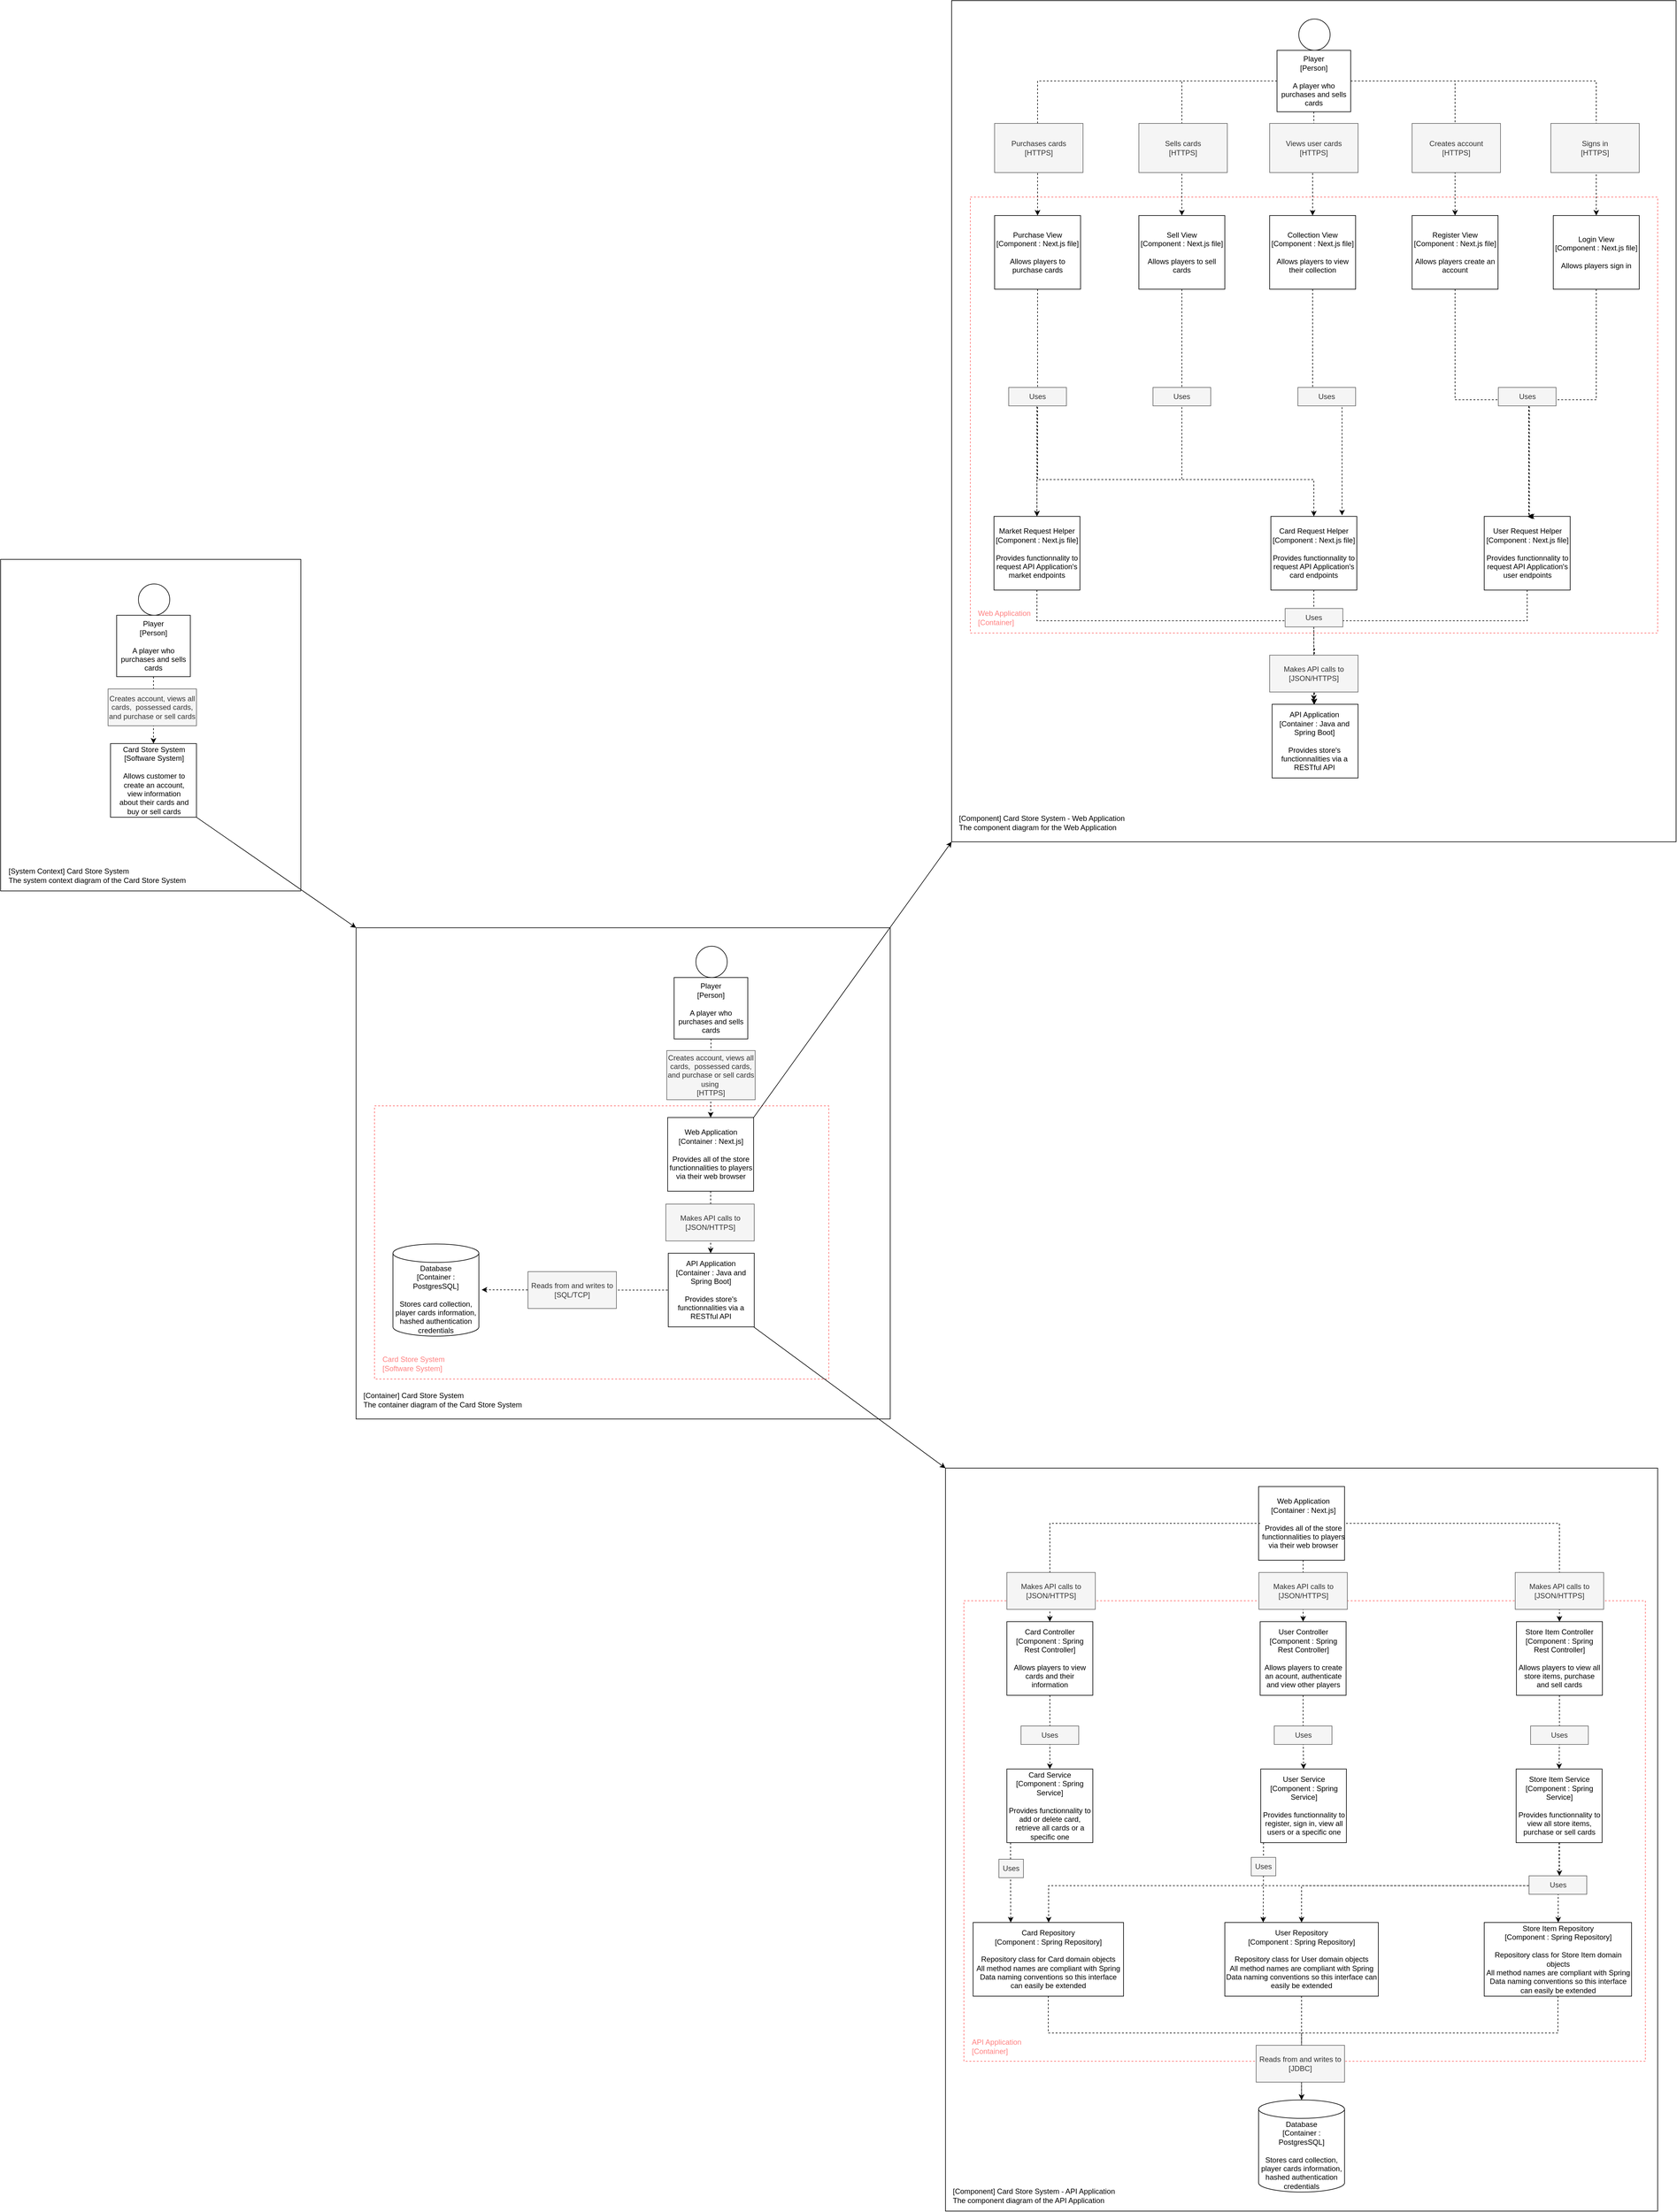 <mxfile version="24.4.8" type="device">
  <diagram name="Page-1" id="S4BePfmB1y045cD9m4js">
    <mxGraphModel dx="2049" dy="4106" grid="1" gridSize="10" guides="1" tooltips="1" connect="1" arrows="1" fold="1" page="1" pageScale="1" pageWidth="3000" pageHeight="3000" math="0" shadow="0">
      <root>
        <mxCell id="0" />
        <mxCell id="1" parent="0" />
        <mxCell id="pSPQVaGW6Lw5AcyymQ0v-27" value="" style="rounded=0;whiteSpace=wrap;html=1;movable=1;resizable=1;rotatable=1;deletable=1;editable=1;locked=0;connectable=1;" vertex="1" parent="1">
          <mxGeometry x="800" y="800" width="870" height="800" as="geometry" />
        </mxCell>
        <mxCell id="pSPQVaGW6Lw5AcyymQ0v-50" value="" style="rounded=0;whiteSpace=wrap;html=1;dashed=1;strokeColor=#FF6666;movable=1;resizable=1;rotatable=1;deletable=1;editable=1;locked=0;connectable=1;" vertex="1" parent="1">
          <mxGeometry x="830" y="1090" width="740" height="445" as="geometry" />
        </mxCell>
        <mxCell id="pSPQVaGW6Lw5AcyymQ0v-26" value="" style="rounded=0;whiteSpace=wrap;html=1;" vertex="1" parent="1">
          <mxGeometry x="221" y="200" width="489" height="540" as="geometry" />
        </mxCell>
        <mxCell id="pSPQVaGW6Lw5AcyymQ0v-8" value="&lt;div&gt;[System Context] Card Store System&lt;/div&gt;&lt;div&gt;The system context diagram of the Card Store System&lt;br&gt;&lt;/div&gt;" style="text;strokeColor=none;align=left;fillColor=none;html=1;verticalAlign=middle;whiteSpace=wrap;rounded=0;" vertex="1" parent="1">
          <mxGeometry x="231.5" y="700" width="349" height="30" as="geometry" />
        </mxCell>
        <mxCell id="pSPQVaGW6Lw5AcyymQ0v-20" style="edgeStyle=orthogonalEdgeStyle;rounded=0;orthogonalLoop=1;jettySize=auto;html=1;entryX=0.5;entryY=0;entryDx=0;entryDy=0;strokeColor=default;dashed=1;" edge="1" parent="1" source="pSPQVaGW6Lw5AcyymQ0v-13" target="pSPQVaGW6Lw5AcyymQ0v-17">
          <mxGeometry relative="1" as="geometry" />
        </mxCell>
        <mxCell id="pSPQVaGW6Lw5AcyymQ0v-13" value="" style="rounded=0;whiteSpace=wrap;html=1;" vertex="1" parent="1">
          <mxGeometry x="410" y="291" width="120" height="100" as="geometry" />
        </mxCell>
        <mxCell id="pSPQVaGW6Lw5AcyymQ0v-14" value="" style="ellipse;whiteSpace=wrap;html=1;aspect=fixed;" vertex="1" parent="1">
          <mxGeometry x="445.5" y="240" width="51" height="51" as="geometry" />
        </mxCell>
        <mxCell id="pSPQVaGW6Lw5AcyymQ0v-15" value="&lt;div&gt;Player&lt;/div&gt;&lt;div&gt;[Person]&lt;/div&gt;&lt;div&gt;&lt;br&gt;&lt;/div&gt;&lt;div&gt;A player who purchases and sells cards&lt;br&gt;&lt;/div&gt;" style="text;strokeColor=none;align=center;fillColor=none;html=1;verticalAlign=middle;whiteSpace=wrap;rounded=0;" vertex="1" parent="1">
          <mxGeometry x="410" y="326" width="120" height="30" as="geometry" />
        </mxCell>
        <mxCell id="pSPQVaGW6Lw5AcyymQ0v-17" value="" style="rounded=0;whiteSpace=wrap;html=1;" vertex="1" parent="1">
          <mxGeometry x="400" y="500" width="140" height="120" as="geometry" />
        </mxCell>
        <mxCell id="pSPQVaGW6Lw5AcyymQ0v-18" value="&lt;div&gt;Card Store System&lt;br&gt;&lt;/div&gt;&lt;div&gt;[Software System]&lt;/div&gt;&lt;div&gt;&lt;br&gt;&lt;/div&gt;&lt;div&gt;Allows customer to create an account, view information about their cards and buy or sell cards&lt;br&gt;&lt;/div&gt;" style="text;strokeColor=none;align=center;fillColor=none;html=1;verticalAlign=middle;whiteSpace=wrap;rounded=0;" vertex="1" parent="1">
          <mxGeometry x="411" y="545" width="120" height="30" as="geometry" />
        </mxCell>
        <mxCell id="pSPQVaGW6Lw5AcyymQ0v-21" value="Creates account, views all cards,&amp;nbsp; possessed cards, and purchase or sell cards" style="text;html=1;align=center;verticalAlign=middle;whiteSpace=wrap;rounded=0;fillColor=#f5f5f5;fontColor=#333333;strokeColor=#666666;" vertex="1" parent="1">
          <mxGeometry x="396" y="411" width="144" height="60" as="geometry" />
        </mxCell>
        <mxCell id="pSPQVaGW6Lw5AcyymQ0v-28" value="&lt;div&gt;[Container] Card Store System&lt;br&gt;&lt;/div&gt;&lt;div&gt;The container diagram of the Card Store System&lt;br&gt;&lt;/div&gt;" style="text;strokeColor=none;align=left;fillColor=none;html=1;verticalAlign=middle;whiteSpace=wrap;rounded=0;" vertex="1" parent="1">
          <mxGeometry x="810" y="1554" width="349" height="30" as="geometry" />
        </mxCell>
        <mxCell id="pSPQVaGW6Lw5AcyymQ0v-52" style="edgeStyle=orthogonalEdgeStyle;rounded=0;orthogonalLoop=1;jettySize=auto;html=1;entryX=0.5;entryY=0;entryDx=0;entryDy=0;dashed=1;" edge="1" parent="1" source="pSPQVaGW6Lw5AcyymQ0v-30" target="pSPQVaGW6Lw5AcyymQ0v-40">
          <mxGeometry relative="1" as="geometry" />
        </mxCell>
        <mxCell id="pSPQVaGW6Lw5AcyymQ0v-30" value="" style="rounded=0;whiteSpace=wrap;html=1;" vertex="1" parent="1">
          <mxGeometry x="1318" y="881" width="120" height="100" as="geometry" />
        </mxCell>
        <mxCell id="pSPQVaGW6Lw5AcyymQ0v-31" value="" style="ellipse;whiteSpace=wrap;html=1;aspect=fixed;" vertex="1" parent="1">
          <mxGeometry x="1353.5" y="830" width="51" height="51" as="geometry" />
        </mxCell>
        <mxCell id="pSPQVaGW6Lw5AcyymQ0v-32" value="&lt;div&gt;Player&lt;/div&gt;&lt;div&gt;[Person]&lt;/div&gt;&lt;div&gt;&lt;br&gt;&lt;/div&gt;&lt;div&gt;A player who purchases and sells cards&lt;br&gt;&lt;/div&gt;" style="text;strokeColor=none;align=center;fillColor=none;html=1;verticalAlign=middle;whiteSpace=wrap;rounded=0;" vertex="1" parent="1">
          <mxGeometry x="1318" y="916" width="120" height="30" as="geometry" />
        </mxCell>
        <mxCell id="pSPQVaGW6Lw5AcyymQ0v-36" value="" style="endArrow=classic;html=1;rounded=0;exitX=1;exitY=1;exitDx=0;exitDy=0;entryX=0;entryY=0;entryDx=0;entryDy=0;" edge="1" parent="1" source="pSPQVaGW6Lw5AcyymQ0v-17" target="pSPQVaGW6Lw5AcyymQ0v-27">
          <mxGeometry width="50" height="50" relative="1" as="geometry">
            <mxPoint x="1020" y="810" as="sourcePoint" />
            <mxPoint x="1030" y="740" as="targetPoint" />
          </mxGeometry>
        </mxCell>
        <mxCell id="pSPQVaGW6Lw5AcyymQ0v-39" value="" style="rounded=0;whiteSpace=wrap;html=1;" vertex="1" parent="1">
          <mxGeometry x="1307.5" y="1109" width="140" height="120" as="geometry" />
        </mxCell>
        <mxCell id="pSPQVaGW6Lw5AcyymQ0v-54" style="edgeStyle=orthogonalEdgeStyle;rounded=0;orthogonalLoop=1;jettySize=auto;html=1;dashed=1;" edge="1" parent="1" source="pSPQVaGW6Lw5AcyymQ0v-40" target="pSPQVaGW6Lw5AcyymQ0v-42">
          <mxGeometry relative="1" as="geometry" />
        </mxCell>
        <mxCell id="pSPQVaGW6Lw5AcyymQ0v-40" value="&lt;div&gt;Web Application&lt;br&gt;&lt;/div&gt;&lt;div&gt;[Container : Next.js]&lt;/div&gt;&lt;div&gt;&lt;br&gt;&lt;/div&gt;&lt;div&gt;Provides all of the store functionnalities to players via their web browser&lt;br&gt;&lt;/div&gt;" style="text;strokeColor=none;align=center;fillColor=none;html=1;verticalAlign=middle;whiteSpace=wrap;rounded=0;" vertex="1" parent="1">
          <mxGeometry x="1307.5" y="1109" width="140" height="120" as="geometry" />
        </mxCell>
        <mxCell id="pSPQVaGW6Lw5AcyymQ0v-41" value="" style="rounded=0;whiteSpace=wrap;html=1;" vertex="1" parent="1">
          <mxGeometry x="1308.5" y="1330" width="140" height="120" as="geometry" />
        </mxCell>
        <mxCell id="pSPQVaGW6Lw5AcyymQ0v-42" value="&lt;div&gt;API Application&lt;br&gt;&lt;/div&gt;&lt;div&gt;[Container : Java and Spring Boot]&lt;/div&gt;&lt;div&gt;&lt;br&gt;&lt;/div&gt;&lt;div&gt;Provides store&#39;s functionnalities via a RESTful API&lt;/div&gt;" style="text;strokeColor=none;align=center;fillColor=none;html=1;verticalAlign=middle;whiteSpace=wrap;rounded=0;" vertex="1" parent="1">
          <mxGeometry x="1307.5" y="1330" width="140" height="120" as="geometry" />
        </mxCell>
        <mxCell id="pSPQVaGW6Lw5AcyymQ0v-45" value="" style="shape=cylinder3;whiteSpace=wrap;html=1;boundedLbl=1;backgroundOutline=1;size=15;" vertex="1" parent="1">
          <mxGeometry x="860" y="1315" width="140" height="150" as="geometry" />
        </mxCell>
        <mxCell id="pSPQVaGW6Lw5AcyymQ0v-49" value="&lt;div&gt;Database&lt;br&gt;&lt;/div&gt;&lt;div&gt;[Container : PostgresSQL]&lt;/div&gt;&lt;div&gt;&lt;br&gt;&lt;/div&gt;&lt;div&gt;Stores card collection, player cards information, hashed authentication credentials&lt;br&gt;&lt;/div&gt;" style="text;strokeColor=none;align=center;fillColor=none;html=1;verticalAlign=middle;whiteSpace=wrap;rounded=0;" vertex="1" parent="1">
          <mxGeometry x="860" y="1345" width="140" height="120" as="geometry" />
        </mxCell>
        <mxCell id="pSPQVaGW6Lw5AcyymQ0v-51" value="&lt;div align=&quot;left&quot;&gt;&lt;font color=&quot;#ff8080&quot;&gt;Card Store System&lt;/font&gt;&lt;/div&gt;&lt;div align=&quot;left&quot;&gt;&lt;font color=&quot;#ff8080&quot;&gt;[Software System] &lt;br&gt;&lt;/font&gt;&lt;/div&gt;" style="text;strokeColor=none;align=left;fillColor=none;html=1;verticalAlign=middle;whiteSpace=wrap;rounded=0;" vertex="1" parent="1">
          <mxGeometry x="840.5" y="1495" width="349" height="30" as="geometry" />
        </mxCell>
        <mxCell id="pSPQVaGW6Lw5AcyymQ0v-53" value="&lt;div&gt;Creates account, views all cards,&amp;nbsp; possessed cards, and purchase or sell cards using&amp;nbsp;&lt;/div&gt;&lt;div&gt;[HTTPS]&lt;br&gt;&lt;/div&gt;" style="text;html=1;align=center;verticalAlign=middle;whiteSpace=wrap;rounded=0;fillColor=#f5f5f5;fontColor=#333333;strokeColor=#666666;" vertex="1" parent="1">
          <mxGeometry x="1306" y="1000" width="144" height="80" as="geometry" />
        </mxCell>
        <mxCell id="pSPQVaGW6Lw5AcyymQ0v-56" value="&lt;div&gt;Makes API calls to&lt;/div&gt;&lt;div&gt;[JSON/HTTPS]&lt;br&gt;&lt;/div&gt;" style="text;html=1;align=center;verticalAlign=middle;whiteSpace=wrap;rounded=0;fillColor=#f5f5f5;fontColor=#333333;strokeColor=#666666;" vertex="1" parent="1">
          <mxGeometry x="1304.5" y="1250" width="144" height="60" as="geometry" />
        </mxCell>
        <mxCell id="pSPQVaGW6Lw5AcyymQ0v-61" style="edgeStyle=orthogonalEdgeStyle;rounded=0;orthogonalLoop=1;jettySize=auto;html=1;entryX=1.032;entryY=0.371;entryDx=0;entryDy=0;entryPerimeter=0;dashed=1;" edge="1" parent="1" source="pSPQVaGW6Lw5AcyymQ0v-42" target="pSPQVaGW6Lw5AcyymQ0v-49">
          <mxGeometry relative="1" as="geometry" />
        </mxCell>
        <mxCell id="pSPQVaGW6Lw5AcyymQ0v-57" value="&lt;div&gt;Reads from and writes to&lt;br&gt;&lt;/div&gt;&lt;div&gt;[SQL/TCP]&lt;br&gt;&lt;/div&gt;" style="text;html=1;align=center;verticalAlign=middle;whiteSpace=wrap;rounded=0;fillColor=#f5f5f5;fontColor=#333333;strokeColor=#666666;" vertex="1" parent="1">
          <mxGeometry x="1080" y="1360" width="144" height="60" as="geometry" />
        </mxCell>
        <mxCell id="pSPQVaGW6Lw5AcyymQ0v-100" value="" style="rounded=0;whiteSpace=wrap;html=1;movable=1;resizable=1;rotatable=1;deletable=1;editable=1;locked=0;connectable=1;" vertex="1" parent="1">
          <mxGeometry x="1760" y="1680" width="1160" height="1210" as="geometry" />
        </mxCell>
        <mxCell id="pSPQVaGW6Lw5AcyymQ0v-101" value="" style="rounded=0;whiteSpace=wrap;html=1;dashed=1;strokeColor=#FF6666;movable=1;resizable=1;rotatable=1;deletable=1;editable=1;locked=0;connectable=1;" vertex="1" parent="1">
          <mxGeometry x="1790" y="1896" width="1110" height="750" as="geometry" />
        </mxCell>
        <mxCell id="pSPQVaGW6Lw5AcyymQ0v-102" value="&lt;div&gt;[Component] Card Store System - API Application&lt;br&gt;&lt;/div&gt;&lt;div&gt;The component diagram of the API Application&lt;br&gt;&lt;/div&gt;" style="text;strokeColor=none;align=left;fillColor=none;html=1;verticalAlign=middle;whiteSpace=wrap;rounded=0;" vertex="1" parent="1">
          <mxGeometry x="1770" y="2850" width="349" height="30" as="geometry" />
        </mxCell>
        <mxCell id="pSPQVaGW6Lw5AcyymQ0v-107" value="" style="rounded=0;whiteSpace=wrap;html=1;" vertex="1" parent="1">
          <mxGeometry x="2270" y="1710" width="140" height="120" as="geometry" />
        </mxCell>
        <mxCell id="pSPQVaGW6Lw5AcyymQ0v-157" style="edgeStyle=orthogonalEdgeStyle;rounded=0;orthogonalLoop=1;jettySize=auto;html=1;dashed=1;" edge="1" parent="1" source="pSPQVaGW6Lw5AcyymQ0v-109" target="pSPQVaGW6Lw5AcyymQ0v-147">
          <mxGeometry relative="1" as="geometry" />
        </mxCell>
        <mxCell id="pSPQVaGW6Lw5AcyymQ0v-158" style="edgeStyle=orthogonalEdgeStyle;rounded=0;orthogonalLoop=1;jettySize=auto;html=1;entryX=0.5;entryY=0;entryDx=0;entryDy=0;dashed=1;" edge="1" parent="1" source="pSPQVaGW6Lw5AcyymQ0v-109" target="pSPQVaGW6Lw5AcyymQ0v-146">
          <mxGeometry relative="1" as="geometry" />
        </mxCell>
        <mxCell id="pSPQVaGW6Lw5AcyymQ0v-159" style="edgeStyle=orthogonalEdgeStyle;rounded=0;orthogonalLoop=1;jettySize=auto;html=1;entryX=0.5;entryY=0;entryDx=0;entryDy=0;dashed=1;" edge="1" parent="1" source="pSPQVaGW6Lw5AcyymQ0v-109" target="pSPQVaGW6Lw5AcyymQ0v-143">
          <mxGeometry relative="1" as="geometry" />
        </mxCell>
        <mxCell id="pSPQVaGW6Lw5AcyymQ0v-109" value="&lt;div&gt;Web Application&lt;br&gt;&lt;/div&gt;&lt;div&gt;[Container : Next.js]&lt;/div&gt;&lt;div&gt;&lt;br&gt;&lt;/div&gt;&lt;div&gt;Provides all of the store functionnalities to players via their web browser&lt;br&gt;&lt;/div&gt;" style="text;strokeColor=none;align=center;fillColor=none;html=1;verticalAlign=middle;whiteSpace=wrap;rounded=0;" vertex="1" parent="1">
          <mxGeometry x="2272.5" y="1710" width="140" height="120" as="geometry" />
        </mxCell>
        <mxCell id="pSPQVaGW6Lw5AcyymQ0v-112" value="" style="shape=cylinder3;whiteSpace=wrap;html=1;boundedLbl=1;backgroundOutline=1;size=15;" vertex="1" parent="1">
          <mxGeometry x="2270" y="2709" width="140" height="150" as="geometry" />
        </mxCell>
        <mxCell id="pSPQVaGW6Lw5AcyymQ0v-113" value="&lt;div&gt;Database&lt;br&gt;&lt;/div&gt;&lt;div&gt;[Container : PostgresSQL]&lt;/div&gt;&lt;div&gt;&lt;br&gt;&lt;/div&gt;&lt;div&gt;Stores card collection, player cards information, hashed authentication credentials&lt;br&gt;&lt;/div&gt;" style="text;strokeColor=none;align=center;fillColor=none;html=1;verticalAlign=middle;whiteSpace=wrap;rounded=0;" vertex="1" parent="1">
          <mxGeometry x="2270" y="2739" width="140" height="120" as="geometry" />
        </mxCell>
        <mxCell id="pSPQVaGW6Lw5AcyymQ0v-114" value="&lt;div align=&quot;left&quot;&gt;&lt;font color=&quot;#ff8080&quot;&gt;API Application&lt;br&gt;&lt;/font&gt;&lt;/div&gt;&lt;div align=&quot;left&quot;&gt;&lt;font color=&quot;#ff8080&quot;&gt;[Container] &lt;br&gt;&lt;/font&gt;&lt;/div&gt;" style="text;strokeColor=none;align=left;fillColor=none;html=1;verticalAlign=middle;whiteSpace=wrap;rounded=0;" vertex="1" parent="1">
          <mxGeometry x="1800.5" y="2607" width="349" height="30" as="geometry" />
        </mxCell>
        <mxCell id="pSPQVaGW6Lw5AcyymQ0v-116" value="&lt;div&gt;Makes API calls to&lt;/div&gt;&lt;div&gt;[JSON/HTTPS]&lt;br&gt;&lt;/div&gt;" style="text;html=1;align=center;verticalAlign=middle;whiteSpace=wrap;rounded=0;fillColor=#f5f5f5;fontColor=#333333;strokeColor=#666666;" vertex="1" parent="1">
          <mxGeometry x="2688" y="1850" width="144" height="60" as="geometry" />
        </mxCell>
        <mxCell id="pSPQVaGW6Lw5AcyymQ0v-120" value="" style="endArrow=classic;html=1;rounded=0;entryX=0;entryY=0;entryDx=0;entryDy=0;exitX=1;exitY=1;exitDx=0;exitDy=0;" edge="1" parent="1" source="pSPQVaGW6Lw5AcyymQ0v-42" target="pSPQVaGW6Lw5AcyymQ0v-100">
          <mxGeometry width="50" height="50" relative="1" as="geometry">
            <mxPoint x="2210" y="1680" as="sourcePoint" />
            <mxPoint x="2260" y="1630" as="targetPoint" />
          </mxGeometry>
        </mxCell>
        <mxCell id="pSPQVaGW6Lw5AcyymQ0v-121" value="" style="rounded=0;whiteSpace=wrap;html=1;movable=0;resizable=0;rotatable=0;deletable=0;editable=0;locked=1;connectable=0;" vertex="1" parent="1">
          <mxGeometry x="1770" y="-710" width="1180" height="1370" as="geometry" />
        </mxCell>
        <mxCell id="pSPQVaGW6Lw5AcyymQ0v-122" value="" style="rounded=0;whiteSpace=wrap;html=1;dashed=1;strokeColor=#FF6666;movable=1;resizable=1;rotatable=1;deletable=1;editable=1;locked=0;connectable=1;" vertex="1" parent="1">
          <mxGeometry x="1800.5" y="-390" width="1119.5" height="710" as="geometry" />
        </mxCell>
        <mxCell id="pSPQVaGW6Lw5AcyymQ0v-123" value="&lt;div&gt;[Component] Card Store System - Web Application&lt;br&gt;&lt;/div&gt;&lt;div&gt;The component diagram for the Web Application&lt;br&gt;&lt;/div&gt;" style="text;strokeColor=none;align=left;fillColor=none;html=1;verticalAlign=middle;whiteSpace=wrap;rounded=0;" vertex="1" parent="1">
          <mxGeometry x="1780" y="614" width="349" height="30" as="geometry" />
        </mxCell>
        <mxCell id="pSPQVaGW6Lw5AcyymQ0v-131" value="" style="rounded=0;whiteSpace=wrap;html=1;" vertex="1" parent="1">
          <mxGeometry x="2292" y="436" width="140" height="120" as="geometry" />
        </mxCell>
        <mxCell id="pSPQVaGW6Lw5AcyymQ0v-132" value="&lt;div&gt;API Application&lt;br&gt;&lt;/div&gt;&lt;div&gt;[Container : Java and Spring Boot]&lt;/div&gt;&lt;div&gt;&lt;br&gt;&lt;/div&gt;&lt;div&gt;Provides store&#39;s functionnalities via a RESTful API&lt;/div&gt;" style="text;strokeColor=none;align=center;fillColor=none;html=1;verticalAlign=middle;whiteSpace=wrap;rounded=0;" vertex="1" parent="1">
          <mxGeometry x="2291" y="436" width="140" height="120" as="geometry" />
        </mxCell>
        <mxCell id="pSPQVaGW6Lw5AcyymQ0v-135" value="&lt;div align=&quot;left&quot;&gt;&lt;font color=&quot;#ff8080&quot;&gt;Web Application&lt;br&gt;&lt;/font&gt;&lt;/div&gt;&lt;div align=&quot;left&quot;&gt;&lt;font color=&quot;#ff8080&quot;&gt;[Container] &lt;br&gt;&lt;/font&gt;&lt;/div&gt;" style="text;strokeColor=none;align=left;fillColor=none;html=1;verticalAlign=middle;whiteSpace=wrap;rounded=0;" vertex="1" parent="1">
          <mxGeometry x="1811" y="280" width="349" height="30" as="geometry" />
        </mxCell>
        <mxCell id="pSPQVaGW6Lw5AcyymQ0v-140" value="" style="endArrow=classic;html=1;rounded=0;entryX=0;entryY=1;entryDx=0;entryDy=0;exitX=1;exitY=1;exitDx=0;exitDy=0;" edge="1" parent="1" target="pSPQVaGW6Lw5AcyymQ0v-121">
          <mxGeometry width="50" height="50" relative="1" as="geometry">
            <mxPoint x="1447.5" y="1109" as="sourcePoint" />
            <mxPoint x="1759.5" y="1339" as="targetPoint" />
          </mxGeometry>
        </mxCell>
        <mxCell id="pSPQVaGW6Lw5AcyymQ0v-163" style="edgeStyle=orthogonalEdgeStyle;rounded=0;orthogonalLoop=1;jettySize=auto;html=1;entryX=0.5;entryY=0;entryDx=0;entryDy=0;dashed=1;" edge="1" parent="1" source="pSPQVaGW6Lw5AcyymQ0v-143" target="pSPQVaGW6Lw5AcyymQ0v-151">
          <mxGeometry relative="1" as="geometry" />
        </mxCell>
        <mxCell id="pSPQVaGW6Lw5AcyymQ0v-143" value="&lt;div&gt;Card Controller&lt;/div&gt;&lt;div&gt;[Component : Spring Rest Controller]&lt;/div&gt;&lt;div&gt;&lt;br&gt;&lt;/div&gt;&lt;div&gt;Allows players to view cards and their information&lt;br&gt;&lt;/div&gt;" style="rounded=0;whiteSpace=wrap;html=1;" vertex="1" parent="1">
          <mxGeometry x="1860" y="1930" width="140" height="120" as="geometry" />
        </mxCell>
        <mxCell id="pSPQVaGW6Lw5AcyymQ0v-165" style="edgeStyle=orthogonalEdgeStyle;rounded=0;orthogonalLoop=1;jettySize=auto;html=1;entryX=0.5;entryY=0;entryDx=0;entryDy=0;dashed=1;" edge="1" parent="1" source="pSPQVaGW6Lw5AcyymQ0v-146" target="pSPQVaGW6Lw5AcyymQ0v-152">
          <mxGeometry relative="1" as="geometry" />
        </mxCell>
        <mxCell id="pSPQVaGW6Lw5AcyymQ0v-146" value="&lt;div&gt;User Controller&lt;/div&gt;&lt;div&gt;[Component : Spring Rest Controller]&lt;/div&gt;&lt;div&gt;&lt;br&gt;&lt;/div&gt;&lt;div&gt;Allows players to create an acount, authenticate and view other players&lt;br&gt;&lt;/div&gt;" style="rounded=0;whiteSpace=wrap;html=1;" vertex="1" parent="1">
          <mxGeometry x="2272.5" y="1930" width="140" height="120" as="geometry" />
        </mxCell>
        <mxCell id="pSPQVaGW6Lw5AcyymQ0v-167" style="edgeStyle=orthogonalEdgeStyle;rounded=0;orthogonalLoop=1;jettySize=auto;html=1;entryX=0.5;entryY=0;entryDx=0;entryDy=0;dashed=1;" edge="1" parent="1" source="pSPQVaGW6Lw5AcyymQ0v-147" target="pSPQVaGW6Lw5AcyymQ0v-153">
          <mxGeometry relative="1" as="geometry" />
        </mxCell>
        <mxCell id="pSPQVaGW6Lw5AcyymQ0v-169" style="edgeStyle=orthogonalEdgeStyle;rounded=0;orthogonalLoop=1;jettySize=auto;html=1;dashed=1;exitX=0.5;exitY=1;exitDx=0;exitDy=0;" edge="1" parent="1" source="pSPQVaGW6Lw5AcyymQ0v-153" target="pSPQVaGW6Lw5AcyymQ0v-154">
          <mxGeometry relative="1" as="geometry">
            <Array as="points">
              <mxPoint x="2760" y="2360" />
              <mxPoint x="1928" y="2360" />
            </Array>
          </mxGeometry>
        </mxCell>
        <mxCell id="pSPQVaGW6Lw5AcyymQ0v-170" style="edgeStyle=orthogonalEdgeStyle;rounded=0;orthogonalLoop=1;jettySize=auto;html=1;dashed=1;exitX=0.5;exitY=1;exitDx=0;exitDy=0;" edge="1" parent="1" source="pSPQVaGW6Lw5AcyymQ0v-153" target="pSPQVaGW6Lw5AcyymQ0v-156">
          <mxGeometry relative="1" as="geometry">
            <Array as="points">
              <mxPoint x="2760" y="2360" />
              <mxPoint x="2758" y="2360" />
            </Array>
          </mxGeometry>
        </mxCell>
        <mxCell id="pSPQVaGW6Lw5AcyymQ0v-171" style="edgeStyle=orthogonalEdgeStyle;rounded=0;orthogonalLoop=1;jettySize=auto;html=1;dashed=1;" edge="1" parent="1" source="pSPQVaGW6Lw5AcyymQ0v-168" target="pSPQVaGW6Lw5AcyymQ0v-155">
          <mxGeometry relative="1" as="geometry">
            <mxPoint x="2590" y="1990" as="targetPoint" />
            <mxPoint x="2760" y="2290" as="sourcePoint" />
            <Array as="points">
              <mxPoint x="2340" y="2360" />
            </Array>
          </mxGeometry>
        </mxCell>
        <mxCell id="pSPQVaGW6Lw5AcyymQ0v-147" value="&lt;div&gt;Store Item Controller&lt;/div&gt;&lt;div&gt;[Component : Spring Rest Controller]&lt;/div&gt;&lt;div&gt;&lt;br&gt;&lt;/div&gt;&lt;div&gt;Allows players to view all store items, purchase and sell cards&lt;br&gt;&lt;/div&gt;" style="rounded=0;whiteSpace=wrap;html=1;" vertex="1" parent="1">
          <mxGeometry x="2690" y="1930" width="140" height="120" as="geometry" />
        </mxCell>
        <mxCell id="pSPQVaGW6Lw5AcyymQ0v-230" style="edgeStyle=orthogonalEdgeStyle;rounded=0;orthogonalLoop=1;jettySize=auto;html=1;entryX=0.25;entryY=0;entryDx=0;entryDy=0;dashed=1;" edge="1" parent="1" source="pSPQVaGW6Lw5AcyymQ0v-151" target="pSPQVaGW6Lw5AcyymQ0v-154">
          <mxGeometry relative="1" as="geometry">
            <Array as="points">
              <mxPoint x="1866" y="2330" />
              <mxPoint x="1866" y="2330" />
            </Array>
          </mxGeometry>
        </mxCell>
        <mxCell id="pSPQVaGW6Lw5AcyymQ0v-151" value="&lt;div&gt;Card Service&lt;/div&gt;&lt;div&gt;[Component : Spring Service]&lt;/div&gt;&lt;div&gt;&lt;br&gt;&lt;/div&gt;&lt;div&gt;Provides functionnality to add or delete card, retrieve all cards or a specific one&lt;br&gt;&lt;/div&gt;" style="rounded=0;whiteSpace=wrap;html=1;" vertex="1" parent="1">
          <mxGeometry x="1860" y="2170" width="140" height="120" as="geometry" />
        </mxCell>
        <mxCell id="pSPQVaGW6Lw5AcyymQ0v-233" style="edgeStyle=orthogonalEdgeStyle;rounded=0;orthogonalLoop=1;jettySize=auto;html=1;entryX=0.25;entryY=0;entryDx=0;entryDy=0;dashed=1;" edge="1" parent="1" source="pSPQVaGW6Lw5AcyymQ0v-152" target="pSPQVaGW6Lw5AcyymQ0v-155">
          <mxGeometry relative="1" as="geometry">
            <Array as="points">
              <mxPoint x="2278" y="2330" />
              <mxPoint x="2278" y="2330" />
            </Array>
          </mxGeometry>
        </mxCell>
        <mxCell id="pSPQVaGW6Lw5AcyymQ0v-152" value="&lt;div&gt;User Service&lt;/div&gt;&lt;div&gt;[Component : Spring Service]&lt;/div&gt;&lt;div&gt;&lt;br&gt;&lt;/div&gt;&lt;div&gt;Provides functionnality to register, sign in, view all users or a specific one&lt;br&gt;&lt;/div&gt;" style="rounded=0;whiteSpace=wrap;html=1;" vertex="1" parent="1">
          <mxGeometry x="2273.5" y="2170" width="139.5" height="120" as="geometry" />
        </mxCell>
        <mxCell id="pSPQVaGW6Lw5AcyymQ0v-153" value="&lt;div&gt;Store Item Service&lt;/div&gt;&lt;div&gt;[Component : Spring Service]&lt;/div&gt;&lt;div&gt;&lt;br&gt;&lt;/div&gt;&lt;div&gt;Provides functionnality to view all store items, purchase or sell cards&lt;br&gt;&lt;/div&gt;" style="rounded=0;whiteSpace=wrap;html=1;" vertex="1" parent="1">
          <mxGeometry x="2689.5" y="2170" width="140" height="120" as="geometry" />
        </mxCell>
        <mxCell id="pSPQVaGW6Lw5AcyymQ0v-154" value="&lt;div&gt;Card Repository&lt;/div&gt;&lt;div&gt;[Component : Spring Repository]&lt;/div&gt;&lt;div&gt;&lt;br&gt;&lt;/div&gt;&lt;div&gt;Repository class for Card domain objects&lt;/div&gt;&lt;div&gt;All method names are compliant with Spring Data naming conventions so this interface can easily be extended&lt;br&gt;&lt;/div&gt;" style="rounded=0;whiteSpace=wrap;html=1;" vertex="1" parent="1">
          <mxGeometry x="1805" y="2420" width="245" height="120" as="geometry" />
        </mxCell>
        <mxCell id="pSPQVaGW6Lw5AcyymQ0v-155" value="&lt;div&gt;User Repository&lt;/div&gt;&lt;div&gt;[Component : Spring Repository]&lt;/div&gt;&lt;div&gt;&lt;br&gt;&lt;/div&gt;&lt;div&gt;&lt;div&gt;Repository class for User domain objects&lt;/div&gt;All method names are compliant with Spring Data naming conventions so this interface can easily be extended&lt;/div&gt;" style="rounded=0;whiteSpace=wrap;html=1;" vertex="1" parent="1">
          <mxGeometry x="2215" y="2420" width="250" height="120" as="geometry" />
        </mxCell>
        <mxCell id="pSPQVaGW6Lw5AcyymQ0v-156" value="&lt;div&gt;Store Item Repository&lt;/div&gt;&lt;div&gt;[Component : Spring Repository]&lt;/div&gt;&lt;div&gt;&lt;br&gt;&lt;/div&gt;&lt;div&gt;&lt;div&gt;Repository class for Store Item domain objects&lt;/div&gt;All method names are compliant with Spring Data naming conventions so this interface can easily be extended&lt;/div&gt;" style="rounded=0;whiteSpace=wrap;html=1;" vertex="1" parent="1">
          <mxGeometry x="2637.5" y="2420" width="240" height="120" as="geometry" />
        </mxCell>
        <mxCell id="pSPQVaGW6Lw5AcyymQ0v-160" value="&lt;div&gt;Makes API calls to&lt;/div&gt;&lt;div&gt;[JSON/HTTPS]&lt;br&gt;&lt;/div&gt;" style="text;html=1;align=center;verticalAlign=middle;whiteSpace=wrap;rounded=0;fillColor=#f5f5f5;fontColor=#333333;strokeColor=#666666;" vertex="1" parent="1">
          <mxGeometry x="2270.5" y="1850" width="144" height="60" as="geometry" />
        </mxCell>
        <mxCell id="pSPQVaGW6Lw5AcyymQ0v-161" value="&lt;div&gt;Makes API calls to&lt;/div&gt;&lt;div&gt;[JSON/HTTPS]&lt;br&gt;&lt;/div&gt;" style="text;html=1;align=center;verticalAlign=middle;whiteSpace=wrap;rounded=0;fillColor=#f5f5f5;fontColor=#333333;strokeColor=#666666;" vertex="1" parent="1">
          <mxGeometry x="1860" y="1850" width="144" height="60" as="geometry" />
        </mxCell>
        <mxCell id="pSPQVaGW6Lw5AcyymQ0v-162" value="Uses" style="text;html=1;align=center;verticalAlign=middle;whiteSpace=wrap;rounded=0;fillColor=#f5f5f5;fontColor=#333333;strokeColor=#666666;" vertex="1" parent="1">
          <mxGeometry x="1883" y="2100" width="94" height="30" as="geometry" />
        </mxCell>
        <mxCell id="pSPQVaGW6Lw5AcyymQ0v-166" value="Uses" style="text;html=1;align=center;verticalAlign=middle;whiteSpace=wrap;rounded=0;fillColor=#f5f5f5;fontColor=#333333;strokeColor=#666666;" vertex="1" parent="1">
          <mxGeometry x="2295.5" y="2100" width="94" height="30" as="geometry" />
        </mxCell>
        <mxCell id="pSPQVaGW6Lw5AcyymQ0v-172" value="Uses" style="text;html=1;align=center;verticalAlign=middle;whiteSpace=wrap;rounded=0;fillColor=#f5f5f5;fontColor=#333333;strokeColor=#666666;" vertex="1" parent="1">
          <mxGeometry x="2713" y="2100" width="94" height="30" as="geometry" />
        </mxCell>
        <mxCell id="pSPQVaGW6Lw5AcyymQ0v-174" value="Uses" style="text;html=1;align=center;verticalAlign=middle;whiteSpace=wrap;rounded=0;fillColor=#f5f5f5;fontColor=#333333;strokeColor=#666666;" vertex="1" parent="1">
          <mxGeometry x="1847" y="2317" width="40" height="30" as="geometry" />
        </mxCell>
        <mxCell id="pSPQVaGW6Lw5AcyymQ0v-177" value="Uses" style="text;html=1;align=center;verticalAlign=middle;whiteSpace=wrap;rounded=0;fillColor=#f5f5f5;fontColor=#333333;strokeColor=#666666;" vertex="1" parent="1">
          <mxGeometry x="2258" y="2314" width="40" height="30" as="geometry" />
        </mxCell>
        <mxCell id="pSPQVaGW6Lw5AcyymQ0v-179" style="edgeStyle=orthogonalEdgeStyle;rounded=0;orthogonalLoop=1;jettySize=auto;html=1;entryX=0.5;entryY=0;entryDx=0;entryDy=0;entryPerimeter=0;dashed=1;" edge="1" parent="1" source="pSPQVaGW6Lw5AcyymQ0v-154" target="pSPQVaGW6Lw5AcyymQ0v-112">
          <mxGeometry relative="1" as="geometry">
            <Array as="points">
              <mxPoint x="1927" y="2600" />
              <mxPoint x="2340" y="2600" />
            </Array>
          </mxGeometry>
        </mxCell>
        <mxCell id="pSPQVaGW6Lw5AcyymQ0v-180" style="edgeStyle=orthogonalEdgeStyle;rounded=0;orthogonalLoop=1;jettySize=auto;html=1;entryX=0.5;entryY=0;entryDx=0;entryDy=0;entryPerimeter=0;dashed=1;" edge="1" parent="1" source="pSPQVaGW6Lw5AcyymQ0v-155" target="pSPQVaGW6Lw5AcyymQ0v-112">
          <mxGeometry relative="1" as="geometry" />
        </mxCell>
        <mxCell id="pSPQVaGW6Lw5AcyymQ0v-181" style="edgeStyle=orthogonalEdgeStyle;rounded=0;orthogonalLoop=1;jettySize=auto;html=1;entryX=0.5;entryY=0;entryDx=0;entryDy=0;entryPerimeter=0;dashed=1;" edge="1" parent="1" source="pSPQVaGW6Lw5AcyymQ0v-156" target="pSPQVaGW6Lw5AcyymQ0v-112">
          <mxGeometry relative="1" as="geometry">
            <Array as="points">
              <mxPoint x="2757" y="2600" />
              <mxPoint x="2340" y="2600" />
            </Array>
          </mxGeometry>
        </mxCell>
        <mxCell id="pSPQVaGW6Lw5AcyymQ0v-118" value="&lt;div&gt;Reads from and writes to&lt;br&gt;&lt;/div&gt;&lt;div&gt;[JDBC]&lt;br&gt;&lt;/div&gt;" style="text;html=1;align=center;verticalAlign=middle;whiteSpace=wrap;rounded=0;fillColor=#f5f5f5;fontColor=#333333;strokeColor=#666666;" vertex="1" parent="1">
          <mxGeometry x="2266" y="2620" width="144" height="60" as="geometry" />
        </mxCell>
        <mxCell id="pSPQVaGW6Lw5AcyymQ0v-219" style="edgeStyle=orthogonalEdgeStyle;rounded=0;orthogonalLoop=1;jettySize=auto;html=1;dashed=1;" edge="1" parent="1" source="pSPQVaGW6Lw5AcyymQ0v-182" target="pSPQVaGW6Lw5AcyymQ0v-191">
          <mxGeometry relative="1" as="geometry" />
        </mxCell>
        <mxCell id="pSPQVaGW6Lw5AcyymQ0v-221" style="edgeStyle=orthogonalEdgeStyle;rounded=0;orthogonalLoop=1;jettySize=auto;html=1;dashed=1;" edge="1" parent="1" source="pSPQVaGW6Lw5AcyymQ0v-182" target="pSPQVaGW6Lw5AcyymQ0v-190">
          <mxGeometry relative="1" as="geometry" />
        </mxCell>
        <mxCell id="pSPQVaGW6Lw5AcyymQ0v-222" style="edgeStyle=orthogonalEdgeStyle;rounded=0;orthogonalLoop=1;jettySize=auto;html=1;dashed=1;" edge="1" parent="1" source="pSPQVaGW6Lw5AcyymQ0v-182" target="pSPQVaGW6Lw5AcyymQ0v-192">
          <mxGeometry relative="1" as="geometry" />
        </mxCell>
        <mxCell id="pSPQVaGW6Lw5AcyymQ0v-182" value="" style="rounded=0;whiteSpace=wrap;html=1;" vertex="1" parent="1">
          <mxGeometry x="2300" y="-629" width="120" height="100" as="geometry" />
        </mxCell>
        <mxCell id="pSPQVaGW6Lw5AcyymQ0v-183" value="" style="ellipse;whiteSpace=wrap;html=1;aspect=fixed;" vertex="1" parent="1">
          <mxGeometry x="2335.5" y="-680" width="51" height="51" as="geometry" />
        </mxCell>
        <mxCell id="pSPQVaGW6Lw5AcyymQ0v-218" style="edgeStyle=orthogonalEdgeStyle;rounded=0;orthogonalLoop=1;jettySize=auto;html=1;entryX=0.5;entryY=0;entryDx=0;entryDy=0;dashed=1;" edge="1" parent="1" source="pSPQVaGW6Lw5AcyymQ0v-184" target="pSPQVaGW6Lw5AcyymQ0v-186">
          <mxGeometry relative="1" as="geometry" />
        </mxCell>
        <mxCell id="pSPQVaGW6Lw5AcyymQ0v-184" value="&lt;div&gt;Player&lt;/div&gt;&lt;div&gt;[Person]&lt;/div&gt;&lt;div&gt;&lt;br&gt;&lt;/div&gt;&lt;div&gt;A player who purchases and sells cards&lt;br&gt;&lt;/div&gt;" style="text;strokeColor=none;align=center;fillColor=none;html=1;verticalAlign=middle;whiteSpace=wrap;rounded=0;" vertex="1" parent="1">
          <mxGeometry x="2300" y="-594" width="120" height="30" as="geometry" />
        </mxCell>
        <mxCell id="pSPQVaGW6Lw5AcyymQ0v-185" value="&lt;div&gt;Views user cards&lt;/div&gt;&lt;div&gt;[HTTPS]&lt;br&gt;&lt;/div&gt;" style="text;html=1;align=center;verticalAlign=middle;whiteSpace=wrap;rounded=0;fillColor=#f5f5f5;fontColor=#333333;strokeColor=#666666;" vertex="1" parent="1">
          <mxGeometry x="2288" y="-510" width="144" height="80" as="geometry" />
        </mxCell>
        <mxCell id="pSPQVaGW6Lw5AcyymQ0v-194" style="edgeStyle=orthogonalEdgeStyle;rounded=0;orthogonalLoop=1;jettySize=auto;html=1;entryX=0.5;entryY=0;entryDx=0;entryDy=0;dashed=1;" edge="1" parent="1" source="pSPQVaGW6Lw5AcyymQ0v-186" target="pSPQVaGW6Lw5AcyymQ0v-187">
          <mxGeometry relative="1" as="geometry" />
        </mxCell>
        <mxCell id="pSPQVaGW6Lw5AcyymQ0v-195" style="edgeStyle=orthogonalEdgeStyle;rounded=0;orthogonalLoop=1;jettySize=auto;html=1;dashed=1;" edge="1" parent="1" source="pSPQVaGW6Lw5AcyymQ0v-186" target="pSPQVaGW6Lw5AcyymQ0v-189">
          <mxGeometry relative="1" as="geometry">
            <Array as="points">
              <mxPoint x="1910" y="70" />
              <mxPoint x="2360" y="70" />
            </Array>
          </mxGeometry>
        </mxCell>
        <mxCell id="pSPQVaGW6Lw5AcyymQ0v-186" value="&lt;div&gt;Purchase View&lt;/div&gt;&lt;div&gt;[Component : Next.js file]&lt;/div&gt;&lt;div&gt;&lt;br&gt;&lt;/div&gt;&lt;div&gt;Allows players to purchase cards&lt;br&gt;&lt;/div&gt;" style="rounded=0;whiteSpace=wrap;html=1;" vertex="1" parent="1">
          <mxGeometry x="1840" y="-360" width="140" height="120" as="geometry" />
        </mxCell>
        <mxCell id="pSPQVaGW6Lw5AcyymQ0v-207" style="edgeStyle=orthogonalEdgeStyle;rounded=0;orthogonalLoop=1;jettySize=auto;html=1;dashed=1;" edge="1" parent="1" source="pSPQVaGW6Lw5AcyymQ0v-187" target="pSPQVaGW6Lw5AcyymQ0v-132">
          <mxGeometry relative="1" as="geometry">
            <Array as="points">
              <mxPoint x="1909" y="300" />
              <mxPoint x="2360" y="300" />
            </Array>
          </mxGeometry>
        </mxCell>
        <mxCell id="pSPQVaGW6Lw5AcyymQ0v-187" value="Market Request Helper&lt;div&gt;&lt;div&gt;[Component : Next.js file]&lt;/div&gt;&lt;div&gt;&lt;br&gt;&lt;/div&gt;&lt;div&gt;Provides functionnality to request API Application&#39;s market endpoints&lt;br&gt;&lt;/div&gt;&lt;/div&gt;" style="rounded=0;whiteSpace=wrap;html=1;" vertex="1" parent="1">
          <mxGeometry x="1839" y="130" width="140" height="120" as="geometry" />
        </mxCell>
        <mxCell id="pSPQVaGW6Lw5AcyymQ0v-210" style="edgeStyle=orthogonalEdgeStyle;rounded=0;orthogonalLoop=1;jettySize=auto;html=1;dashed=1;" edge="1" parent="1" source="pSPQVaGW6Lw5AcyymQ0v-188">
          <mxGeometry relative="1" as="geometry">
            <mxPoint x="2360" y="430" as="targetPoint" />
            <Array as="points">
              <mxPoint x="2708" y="300" />
              <mxPoint x="2360" y="300" />
            </Array>
          </mxGeometry>
        </mxCell>
        <mxCell id="pSPQVaGW6Lw5AcyymQ0v-188" value="&lt;div&gt;User Request Helper&lt;br&gt;&lt;/div&gt;&lt;div&gt;[Component : Next.js file]&lt;/div&gt;&lt;div&gt;&lt;br&gt;&lt;/div&gt;&lt;div&gt;Provides functionnality to request API Application&#39;s user endpoints&lt;br&gt;&lt;/div&gt;" style="rounded=0;whiteSpace=wrap;html=1;" vertex="1" parent="1">
          <mxGeometry x="2637.5" y="130" width="140" height="120" as="geometry" />
        </mxCell>
        <mxCell id="pSPQVaGW6Lw5AcyymQ0v-209" style="edgeStyle=orthogonalEdgeStyle;rounded=0;orthogonalLoop=1;jettySize=auto;html=1;entryX=0.5;entryY=0;entryDx=0;entryDy=0;dashed=1;" edge="1" parent="1" source="pSPQVaGW6Lw5AcyymQ0v-189" target="pSPQVaGW6Lw5AcyymQ0v-132">
          <mxGeometry relative="1" as="geometry" />
        </mxCell>
        <mxCell id="pSPQVaGW6Lw5AcyymQ0v-189" value="&lt;div&gt;Card Request Helper&lt;br&gt;&lt;/div&gt;&lt;div&gt;[Component : Next.js file]&lt;/div&gt;&lt;div&gt;&lt;br&gt;&lt;/div&gt;&lt;div&gt;Provides functionnality to request API Application&#39;s card endpoints&lt;/div&gt;" style="rounded=0;whiteSpace=wrap;html=1;" vertex="1" parent="1">
          <mxGeometry x="2290" y="130" width="140" height="120" as="geometry" />
        </mxCell>
        <mxCell id="pSPQVaGW6Lw5AcyymQ0v-190" value="&lt;div&gt;Collection View&lt;/div&gt;&lt;div&gt;[Component : Next.js file]&lt;/div&gt;&lt;div&gt;&lt;br&gt;&lt;/div&gt;&lt;div&gt;Allows players to view their collection&lt;br&gt;&lt;/div&gt;" style="rounded=0;whiteSpace=wrap;html=1;" vertex="1" parent="1">
          <mxGeometry x="2288" y="-360" width="140" height="120" as="geometry" />
        </mxCell>
        <mxCell id="pSPQVaGW6Lw5AcyymQ0v-196" style="edgeStyle=orthogonalEdgeStyle;rounded=0;orthogonalLoop=1;jettySize=auto;html=1;dashed=1;" edge="1" parent="1" source="pSPQVaGW6Lw5AcyymQ0v-191" target="pSPQVaGW6Lw5AcyymQ0v-187">
          <mxGeometry relative="1" as="geometry">
            <Array as="points">
              <mxPoint x="2145" y="70" />
              <mxPoint x="1909" y="70" />
            </Array>
          </mxGeometry>
        </mxCell>
        <mxCell id="pSPQVaGW6Lw5AcyymQ0v-191" value="&lt;div&gt;Sell View&lt;/div&gt;&lt;div&gt;[Component : Next.js file]&lt;/div&gt;&lt;div&gt;&lt;br&gt;&lt;/div&gt;&lt;div&gt;Allows players to sell cards&lt;br&gt;&lt;/div&gt;" style="rounded=0;whiteSpace=wrap;html=1;" vertex="1" parent="1">
          <mxGeometry x="2075" y="-360" width="140" height="120" as="geometry" />
        </mxCell>
        <mxCell id="pSPQVaGW6Lw5AcyymQ0v-205" style="edgeStyle=orthogonalEdgeStyle;rounded=0;orthogonalLoop=1;jettySize=auto;html=1;dashed=1;" edge="1" parent="1" source="pSPQVaGW6Lw5AcyymQ0v-192">
          <mxGeometry relative="1" as="geometry">
            <mxPoint x="2710" y="130" as="targetPoint" />
            <Array as="points">
              <mxPoint x="2590" y="-60" />
              <mxPoint x="2711" y="-60" />
              <mxPoint x="2711" y="130" />
            </Array>
          </mxGeometry>
        </mxCell>
        <mxCell id="pSPQVaGW6Lw5AcyymQ0v-192" value="&lt;div&gt;Register View&lt;/div&gt;&lt;div&gt;[Component : Next.js file]&lt;/div&gt;&lt;div&gt;&lt;br&gt;&lt;/div&gt;&lt;div&gt;Allows players create an account&lt;br&gt;&lt;/div&gt;" style="rounded=0;whiteSpace=wrap;html=1;" vertex="1" parent="1">
          <mxGeometry x="2520" y="-360" width="140" height="120" as="geometry" />
        </mxCell>
        <mxCell id="pSPQVaGW6Lw5AcyymQ0v-204" style="edgeStyle=orthogonalEdgeStyle;rounded=0;orthogonalLoop=1;jettySize=auto;html=1;entryX=0.5;entryY=0;entryDx=0;entryDy=0;dashed=1;" edge="1" parent="1" source="pSPQVaGW6Lw5AcyymQ0v-193" target="pSPQVaGW6Lw5AcyymQ0v-188">
          <mxGeometry relative="1" as="geometry">
            <Array as="points">
              <mxPoint x="2820" y="-60" />
              <mxPoint x="2710" y="-60" />
              <mxPoint x="2710" y="130" />
            </Array>
          </mxGeometry>
        </mxCell>
        <mxCell id="pSPQVaGW6Lw5AcyymQ0v-193" value="&lt;div&gt;Login View&lt;/div&gt;&lt;div&gt;[Component : Next.js file]&lt;/div&gt;&lt;div&gt;&lt;br&gt;&lt;/div&gt;&lt;div&gt;Allows players sign in&lt;br&gt;&lt;/div&gt;" style="rounded=0;whiteSpace=wrap;html=1;" vertex="1" parent="1">
          <mxGeometry x="2750" y="-360" width="140" height="120" as="geometry" />
        </mxCell>
        <mxCell id="pSPQVaGW6Lw5AcyymQ0v-197" value="Uses" style="text;html=1;align=center;verticalAlign=middle;whiteSpace=wrap;rounded=0;fillColor=#f5f5f5;fontColor=#333333;strokeColor=#666666;" vertex="1" parent="1">
          <mxGeometry x="1863" y="-80" width="94" height="30" as="geometry" />
        </mxCell>
        <mxCell id="pSPQVaGW6Lw5AcyymQ0v-198" value="Uses" style="text;html=1;align=center;verticalAlign=middle;whiteSpace=wrap;rounded=0;fillColor=#f5f5f5;fontColor=#333333;strokeColor=#666666;" vertex="1" parent="1">
          <mxGeometry x="2098" y="-80" width="94" height="30" as="geometry" />
        </mxCell>
        <mxCell id="pSPQVaGW6Lw5AcyymQ0v-201" style="edgeStyle=orthogonalEdgeStyle;rounded=0;orthogonalLoop=1;jettySize=auto;html=1;entryX=0.828;entryY=-0.014;entryDx=0;entryDy=0;entryPerimeter=0;dashed=1;" edge="1" parent="1" source="pSPQVaGW6Lw5AcyymQ0v-190" target="pSPQVaGW6Lw5AcyymQ0v-189">
          <mxGeometry relative="1" as="geometry" />
        </mxCell>
        <mxCell id="pSPQVaGW6Lw5AcyymQ0v-200" value="Uses" style="text;html=1;align=center;verticalAlign=middle;whiteSpace=wrap;rounded=0;fillColor=#f5f5f5;fontColor=#333333;strokeColor=#666666;" vertex="1" parent="1">
          <mxGeometry x="2334" y="-80" width="94" height="30" as="geometry" />
        </mxCell>
        <mxCell id="pSPQVaGW6Lw5AcyymQ0v-137" value="&lt;div&gt;Makes API calls to&lt;/div&gt;&lt;div&gt;[JSON/HTTPS]&lt;br&gt;&lt;/div&gt;" style="text;html=1;align=center;verticalAlign=middle;whiteSpace=wrap;rounded=0;fillColor=#f5f5f5;fontColor=#333333;strokeColor=#666666;" vertex="1" parent="1">
          <mxGeometry x="2288" y="356" width="144" height="60" as="geometry" />
        </mxCell>
        <mxCell id="pSPQVaGW6Lw5AcyymQ0v-211" value="Uses" style="text;html=1;align=center;verticalAlign=middle;whiteSpace=wrap;rounded=0;fillColor=#f5f5f5;fontColor=#333333;strokeColor=#666666;" vertex="1" parent="1">
          <mxGeometry x="2660.5" y="-80" width="94" height="30" as="geometry" />
        </mxCell>
        <mxCell id="pSPQVaGW6Lw5AcyymQ0v-214" value="Uses" style="text;html=1;align=center;verticalAlign=middle;whiteSpace=wrap;rounded=0;fillColor=#f5f5f5;fontColor=#333333;strokeColor=#666666;" vertex="1" parent="1">
          <mxGeometry x="2313.25" y="280" width="94" height="30" as="geometry" />
        </mxCell>
        <mxCell id="pSPQVaGW6Lw5AcyymQ0v-223" value="&lt;div&gt;&lt;div&gt;Creates account&lt;/div&gt;&lt;/div&gt;&lt;div&gt;[HTTPS]&lt;br&gt;&lt;/div&gt;" style="text;html=1;align=center;verticalAlign=middle;whiteSpace=wrap;rounded=0;fillColor=#f5f5f5;fontColor=#333333;strokeColor=#666666;" vertex="1" parent="1">
          <mxGeometry x="2520" y="-510" width="144" height="80" as="geometry" />
        </mxCell>
        <mxCell id="pSPQVaGW6Lw5AcyymQ0v-225" value="" style="edgeStyle=orthogonalEdgeStyle;rounded=0;orthogonalLoop=1;jettySize=auto;html=1;dashed=1;entryX=0.5;entryY=0;entryDx=0;entryDy=0;" edge="1" parent="1" source="pSPQVaGW6Lw5AcyymQ0v-182" target="pSPQVaGW6Lw5AcyymQ0v-193">
          <mxGeometry relative="1" as="geometry">
            <mxPoint x="2420" y="-579" as="sourcePoint" />
            <mxPoint x="2820" y="-360" as="targetPoint" />
          </mxGeometry>
        </mxCell>
        <mxCell id="pSPQVaGW6Lw5AcyymQ0v-224" value="&lt;div&gt;Signs in&lt;br&gt;&lt;/div&gt;&lt;div&gt;[HTTPS]&lt;br&gt;&lt;/div&gt;" style="text;html=1;align=center;verticalAlign=middle;whiteSpace=wrap;rounded=0;fillColor=#f5f5f5;fontColor=#333333;strokeColor=#666666;" vertex="1" parent="1">
          <mxGeometry x="2746" y="-510" width="144" height="80" as="geometry" />
        </mxCell>
        <mxCell id="pSPQVaGW6Lw5AcyymQ0v-226" value="&lt;div&gt;Sells cards &lt;br&gt;&lt;/div&gt;&lt;div&gt;[HTTPS]&lt;br&gt;&lt;/div&gt;" style="text;html=1;align=center;verticalAlign=middle;whiteSpace=wrap;rounded=0;fillColor=#f5f5f5;fontColor=#333333;strokeColor=#666666;" vertex="1" parent="1">
          <mxGeometry x="2075" y="-510" width="144" height="80" as="geometry" />
        </mxCell>
        <mxCell id="pSPQVaGW6Lw5AcyymQ0v-227" value="&lt;div&gt;Purchases cards&lt;br&gt;&lt;/div&gt;&lt;div&gt;[HTTPS]&lt;br&gt;&lt;/div&gt;" style="text;html=1;align=center;verticalAlign=middle;whiteSpace=wrap;rounded=0;fillColor=#f5f5f5;fontColor=#333333;strokeColor=#666666;" vertex="1" parent="1">
          <mxGeometry x="1840" y="-510" width="144" height="80" as="geometry" />
        </mxCell>
        <mxCell id="pSPQVaGW6Lw5AcyymQ0v-238" value="" style="edgeStyle=orthogonalEdgeStyle;rounded=0;orthogonalLoop=1;jettySize=auto;html=1;dashed=1;" edge="1" parent="1" target="pSPQVaGW6Lw5AcyymQ0v-168">
          <mxGeometry relative="1" as="geometry">
            <mxPoint x="2340" y="2420" as="targetPoint" />
            <mxPoint x="2760" y="2290" as="sourcePoint" />
            <Array as="points">
              <mxPoint x="2760" y="2360" />
            </Array>
          </mxGeometry>
        </mxCell>
        <mxCell id="pSPQVaGW6Lw5AcyymQ0v-168" value="Uses" style="text;html=1;align=center;verticalAlign=middle;whiteSpace=wrap;rounded=0;fillColor=#f5f5f5;fontColor=#333333;strokeColor=#666666;" vertex="1" parent="1">
          <mxGeometry x="2710.5" y="2344" width="94" height="30" as="geometry" />
        </mxCell>
      </root>
    </mxGraphModel>
  </diagram>
</mxfile>

